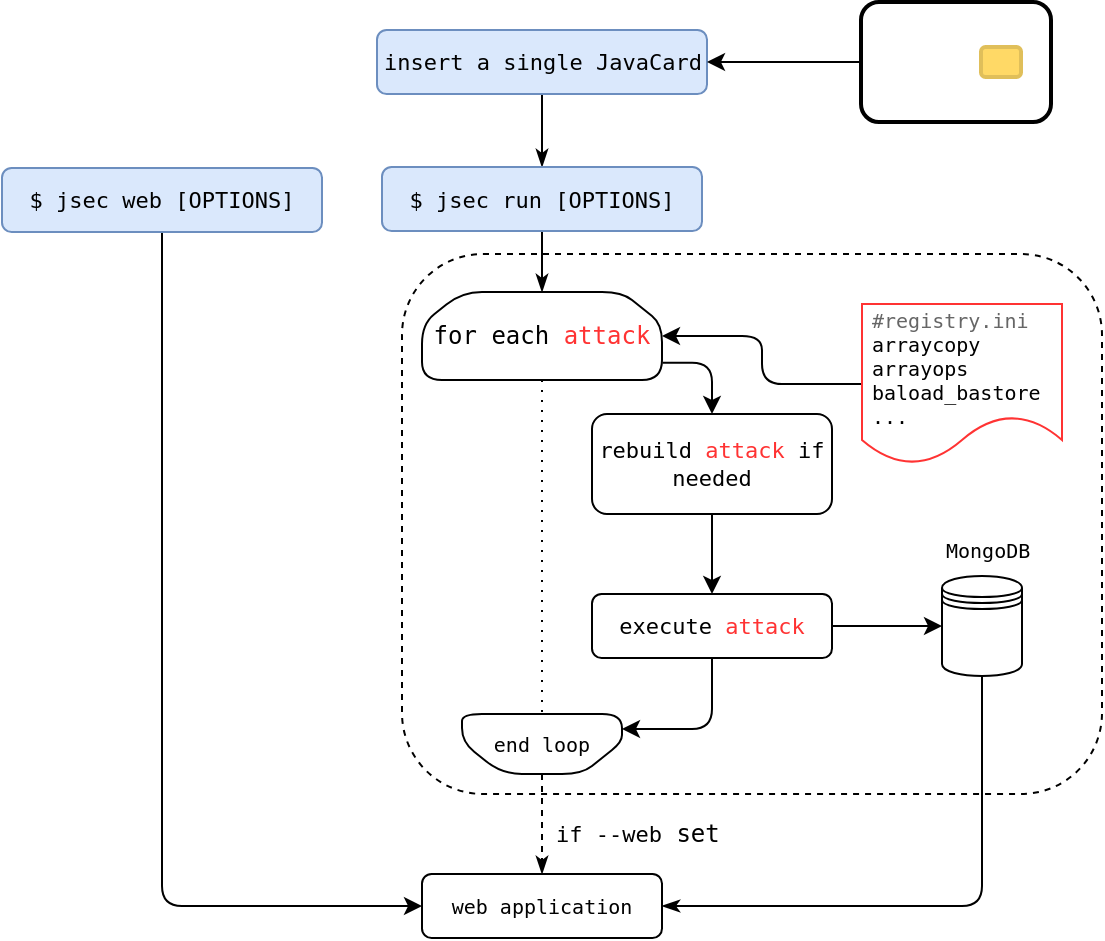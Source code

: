 <mxfile version="12.1.3" type="device" pages="1"><diagram id="N371JJnIcTTITjb7h_Y3" name="Page-1"><mxGraphModel dx="1358" dy="577" grid="1" gridSize="10" guides="1" tooltips="1" connect="1" arrows="1" fold="1" page="1" pageScale="1" pageWidth="850" pageHeight="1100" math="0" shadow="0"><root><mxCell id="0"/><mxCell id="1" parent="0"/><mxCell id="NPZdomN-od1nwDZZURce-10" value="" style="rounded=1;whiteSpace=wrap;html=1;fillColor=none;dashed=1;fontFamily=monospace;" vertex="1" parent="1"><mxGeometry x="270" y="180" width="350" height="270" as="geometry"/></mxCell><mxCell id="oHMBUnALELnzo-ueHaX6-47" style="edgeStyle=orthogonalEdgeStyle;rounded=0;orthogonalLoop=1;jettySize=auto;html=1;entryX=0.5;entryY=0;entryDx=0;entryDy=0;fontFamily=monospace;fontSize=11;" parent="1" source="oHMBUnALELnzo-ueHaX6-39" target="oHMBUnALELnzo-ueHaX6-22" edge="1"><mxGeometry relative="1" as="geometry"/></mxCell><mxCell id="oHMBUnALELnzo-ueHaX6-39" value="rebuild &lt;font color=&quot;#FF3333&quot;&gt;attack&lt;/font&gt; if needed" style="rounded=1;whiteSpace=wrap;html=1;shadow=0;glass=0;comic=0;strokeColor=#000000;strokeWidth=1;fillColor=#FFFFFF;gradientColor=none;fontFamily=monospace;fontSize=11;flipH=1;" parent="1" vertex="1"><mxGeometry x="365" y="260" width="120" height="50" as="geometry"/></mxCell><mxCell id="oHMBUnALELnzo-ueHaX6-60" style="edgeStyle=orthogonalEdgeStyle;orthogonalLoop=1;jettySize=auto;html=1;entryX=0.5;entryY=0;entryDx=0;entryDy=0;fontFamily=monospace;fontSize=11;rounded=0;endArrow=classicThin;endFill=1;" parent="1" source="oHMBUnALELnzo-ueHaX6-53" target="oHMBUnALELnzo-ueHaX6-59" edge="1"><mxGeometry relative="1" as="geometry"/></mxCell><mxCell id="oHMBUnALELnzo-ueHaX6-104" style="edgeStyle=orthogonalEdgeStyle;rounded=0;orthogonalLoop=1;jettySize=auto;html=1;entryX=0.5;entryY=0;entryDx=0;entryDy=0;endArrow=classicThin;endFill=1;fontFamily=monospace;fontSize=10;" parent="1" source="oHMBUnALELnzo-ueHaX6-59" target="oHMBUnALELnzo-ueHaX6-98" edge="1"><mxGeometry relative="1" as="geometry"/></mxCell><mxCell id="oHMBUnALELnzo-ueHaX6-59" value="&lt;font&gt;$ jsec run [OPTIONS]&lt;/font&gt;" style="rounded=1;whiteSpace=wrap;html=1;shadow=0;glass=0;comic=0;strokeWidth=1;fontFamily=monospace;fontSize=11;align=center;fillColor=#dae8fc;strokeColor=#6c8ebf;flipH=1;" parent="1" vertex="1"><mxGeometry x="260" y="136.5" width="160" height="32" as="geometry"/></mxCell><mxCell id="NPZdomN-od1nwDZZURce-8" style="edgeStyle=orthogonalEdgeStyle;rounded=1;orthogonalLoop=1;jettySize=auto;html=1;endArrow=classic;endFill=1;fontFamily=monospace;" edge="1" parent="1" source="oHMBUnALELnzo-ueHaX6-11" target="oHMBUnALELnzo-ueHaX6-98"><mxGeometry relative="1" as="geometry"/></mxCell><mxCell id="oHMBUnALELnzo-ueHaX6-11" value="&lt;font color=&quot;#666666&quot;&gt;#registry.ini&lt;/font&gt;&lt;br style=&quot;font-size: 10px&quot;&gt;arraycopy&lt;br style=&quot;font-size: 10px&quot;&gt;arrayops&lt;br style=&quot;font-size: 10px&quot;&gt;baload_bastore&lt;br style=&quot;font-size: 10px&quot;&gt;..." style="shape=document;boundedLbl=1;strokeColor=#FF3333;fillColor=#ffffff;fontFamily=monospace;align=left;labelBorderColor=none;whiteSpace=wrap;textDirection=ltr;verticalAlign=middle;horizontal=1;strokeWidth=1;shadow=0;spacing=0;html=1;fontSize=10;spacingTop=7;spacingLeft=5;" parent="1" vertex="1"><mxGeometry x="500.0" y="205" width="100" height="80" as="geometry"/></mxCell><mxCell id="oHMBUnALELnzo-ueHaX6-25" value="" style="group;fontFamily=monospace;" parent="1" vertex="1" connectable="0"><mxGeometry x="520" y="54" width="95" height="60" as="geometry"/></mxCell><mxCell id="oHMBUnALELnzo-ueHaX6-18" value="" style="rounded=1;whiteSpace=wrap;html=1;shadow=0;glass=0;comic=0;strokeColor=#000000;strokeWidth=2;fillColor=#ffffff;fontFamily=monospace;gradientColor=none;perimeterSpacing=0;" parent="oHMBUnALELnzo-ueHaX6-25" vertex="1"><mxGeometry x="-20.5" width="95" height="60" as="geometry"/></mxCell><mxCell id="oHMBUnALELnzo-ueHaX6-20" value="" style="rounded=1;whiteSpace=wrap;html=1;shadow=0;glass=0;comic=0;strokeColor=#E0BF5A;strokeWidth=2;fillColor=#FFD966;fontFamily=monospace;" parent="oHMBUnALELnzo-ueHaX6-25" vertex="1"><mxGeometry x="39.5" y="22.5" width="20" height="15" as="geometry"/></mxCell><mxCell id="oHMBUnALELnzo-ueHaX6-53" value="&lt;div&gt;insert a single JavaCard&lt;/div&gt;" style="rounded=1;whiteSpace=wrap;html=1;shadow=0;glass=0;comic=0;strokeColor=#6c8ebf;strokeWidth=1;fillColor=#dae8fc;fontFamily=monospace;fontSize=11;align=center;flipH=1;" parent="1" vertex="1"><mxGeometry x="257.5" y="68" width="165" height="32" as="geometry"/></mxCell><mxCell id="NPZdomN-od1nwDZZURce-3" style="edgeStyle=orthogonalEdgeStyle;rounded=1;orthogonalLoop=1;jettySize=auto;html=1;entryX=1;entryY=0.25;entryDx=0;entryDy=0;endArrow=classic;endFill=1;fontFamily=monospace;" edge="1" parent="1" source="oHMBUnALELnzo-ueHaX6-22" target="oHMBUnALELnzo-ueHaX6-99"><mxGeometry relative="1" as="geometry"/></mxCell><mxCell id="oHMBUnALELnzo-ueHaX6-22" value="&lt;font style=&quot;font-size: 11px&quot;&gt;execute &lt;font color=&quot;#FF3333&quot;&gt;attack&lt;/font&gt;&lt;br&gt;&lt;/font&gt;" style="rounded=1;whiteSpace=wrap;html=1;shadow=0;glass=0;comic=0;strokeColor=#000000;strokeWidth=1;fillColor=#FFFFFF;gradientColor=none;fontFamily=monospace;flipH=1;" parent="1" vertex="1"><mxGeometry x="365" y="350" width="120" height="32" as="geometry"/></mxCell><mxCell id="oHMBUnALELnzo-ueHaX6-121" style="edgeStyle=orthogonalEdgeStyle;rounded=1;orthogonalLoop=1;jettySize=auto;html=1;endArrow=classicThin;endFill=1;fontFamily=monospace;fontSize=10;entryX=1;entryY=0.5;entryDx=0;entryDy=0;exitX=0.5;exitY=1;exitDx=0;exitDy=0;" parent="1" source="oHMBUnALELnzo-ueHaX6-51" target="oHMBUnALELnzo-ueHaX6-119" edge="1"><mxGeometry relative="1" as="geometry"><mxPoint x="520" y="500" as="targetPoint"/><Array as="points"><mxPoint x="560" y="506"/></Array></mxGeometry></mxCell><mxCell id="oHMBUnALELnzo-ueHaX6-51" value="" style="shape=datastore;whiteSpace=wrap;html=1;rounded=1;shadow=0;glass=0;comic=0;strokeColor=#000000;strokeWidth=1;fillColor=#FFFFFF;gradientColor=none;fontFamily=monospace;fontSize=11;align=left;" parent="1" vertex="1"><mxGeometry x="540.0" y="341" width="40" height="50" as="geometry"/></mxCell><mxCell id="oHMBUnALELnzo-ueHaX6-52" style="edgeStyle=orthogonalEdgeStyle;rounded=0;orthogonalLoop=1;jettySize=auto;html=1;fontFamily=monospace;fontSize=11;" parent="1" source="oHMBUnALELnzo-ueHaX6-22" target="oHMBUnALELnzo-ueHaX6-51" edge="1"><mxGeometry relative="1" as="geometry"/></mxCell><mxCell id="oHMBUnALELnzo-ueHaX6-97" value="MongoDB" style="text;html=1;resizable=0;points=[];autosize=1;align=left;verticalAlign=top;spacingTop=-4;fontSize=10;fontFamily=monospace;" parent="1" vertex="1"><mxGeometry x="540" y="320" width="70" height="10" as="geometry"/></mxCell><mxCell id="NPZdomN-od1nwDZZURce-2" style="edgeStyle=orthogonalEdgeStyle;rounded=0;orthogonalLoop=1;jettySize=auto;html=1;dashed=1;endArrow=none;endFill=0;dashPattern=1 4;fontFamily=monospace;" edge="1" parent="1" source="oHMBUnALELnzo-ueHaX6-98" target="oHMBUnALELnzo-ueHaX6-99"><mxGeometry relative="1" as="geometry"/></mxCell><mxCell id="NPZdomN-od1nwDZZURce-6" style="edgeStyle=orthogonalEdgeStyle;rounded=1;orthogonalLoop=1;jettySize=auto;html=1;entryX=0.5;entryY=0;entryDx=0;entryDy=0;endArrow=classic;endFill=1;exitX=-0.002;exitY=0.803;exitDx=0;exitDy=0;exitPerimeter=0;fontFamily=monospace;" edge="1" parent="1" source="oHMBUnALELnzo-ueHaX6-98" target="oHMBUnALELnzo-ueHaX6-39"><mxGeometry relative="1" as="geometry"/></mxCell><mxCell id="oHMBUnALELnzo-ueHaX6-98" value="&lt;p style=&quot;line-height: 100%&quot;&gt;&lt;font style=&quot;font-size: 12px&quot;&gt;for each &lt;font color=&quot;#FF3333&quot;&gt;attack&lt;/font&gt;&lt;/font&gt;&lt;/p&gt;" style="shape=loopLimit;whiteSpace=wrap;html=1;shadow=0;strokeWidth=1;fontFamily=monospace;fontSize=10;align=center;flipH=1;rounded=1;" parent="1" vertex="1"><mxGeometry x="280" y="199" width="120" height="44" as="geometry"/></mxCell><mxCell id="oHMBUnALELnzo-ueHaX6-120" style="edgeStyle=orthogonalEdgeStyle;rounded=0;orthogonalLoop=1;jettySize=auto;html=1;entryX=0.5;entryY=0;entryDx=0;entryDy=0;endArrow=classicThin;endFill=1;fontFamily=monospace;fontSize=10;dashed=1;" parent="1" source="oHMBUnALELnzo-ueHaX6-99" target="oHMBUnALELnzo-ueHaX6-119" edge="1"><mxGeometry relative="1" as="geometry"/></mxCell><mxCell id="oHMBUnALELnzo-ueHaX6-99" value="end loop" style="shape=loopLimit;whiteSpace=wrap;html=1;shadow=0;strokeWidth=1;fontFamily=monospace;fontSize=10;align=center;flipV=1;flipH=1;rounded=1;" parent="1" vertex="1"><mxGeometry x="300" y="410" width="80" height="30" as="geometry"/></mxCell><mxCell id="oHMBUnALELnzo-ueHaX6-119" value="web application" style="rounded=1;whiteSpace=wrap;html=1;shadow=0;strokeWidth=1;fontFamily=monospace;fontSize=10;align=center;" parent="1" vertex="1"><mxGeometry x="280" y="490" width="120" height="32" as="geometry"/></mxCell><mxCell id="NPZdomN-od1nwDZZURce-1" style="edgeStyle=orthogonalEdgeStyle;rounded=0;orthogonalLoop=1;jettySize=auto;html=1;entryX=1;entryY=0.5;entryDx=0;entryDy=0;fontFamily=monospace;" edge="1" parent="1" source="oHMBUnALELnzo-ueHaX6-18" target="oHMBUnALELnzo-ueHaX6-53"><mxGeometry relative="1" as="geometry"/></mxCell><mxCell id="NPZdomN-od1nwDZZURce-5" style="edgeStyle=orthogonalEdgeStyle;rounded=1;orthogonalLoop=1;jettySize=auto;html=1;entryX=0;entryY=0.5;entryDx=0;entryDy=0;endArrow=classic;endFill=1;exitX=0.5;exitY=1;exitDx=0;exitDy=0;fontFamily=monospace;" edge="1" parent="1" source="NPZdomN-od1nwDZZURce-4" target="oHMBUnALELnzo-ueHaX6-119"><mxGeometry relative="1" as="geometry"/></mxCell><mxCell id="NPZdomN-od1nwDZZURce-4" value="&lt;div&gt;&lt;font&gt;$ jsec web [OPTIONS]&lt;/font&gt;&lt;/div&gt;" style="rounded=1;whiteSpace=wrap;html=1;shadow=0;glass=0;comic=0;strokeWidth=1;fontFamily=monospace;fontSize=11;align=center;fillColor=#dae8fc;strokeColor=#6c8ebf;flipH=1;" vertex="1" parent="1"><mxGeometry x="70" y="137" width="160" height="32" as="geometry"/></mxCell><mxCell id="NPZdomN-od1nwDZZURce-9" value="&lt;font style=&quot;font-size: 11px&quot;&gt;if --web&lt;/font&gt; set" style="text;html=1;resizable=0;points=[];autosize=1;align=left;verticalAlign=top;spacingTop=-4;fontFamily=monospace;" vertex="1" parent="1"><mxGeometry x="345" y="460" width="90" height="20" as="geometry"/></mxCell></root></mxGraphModel></diagram></mxfile>